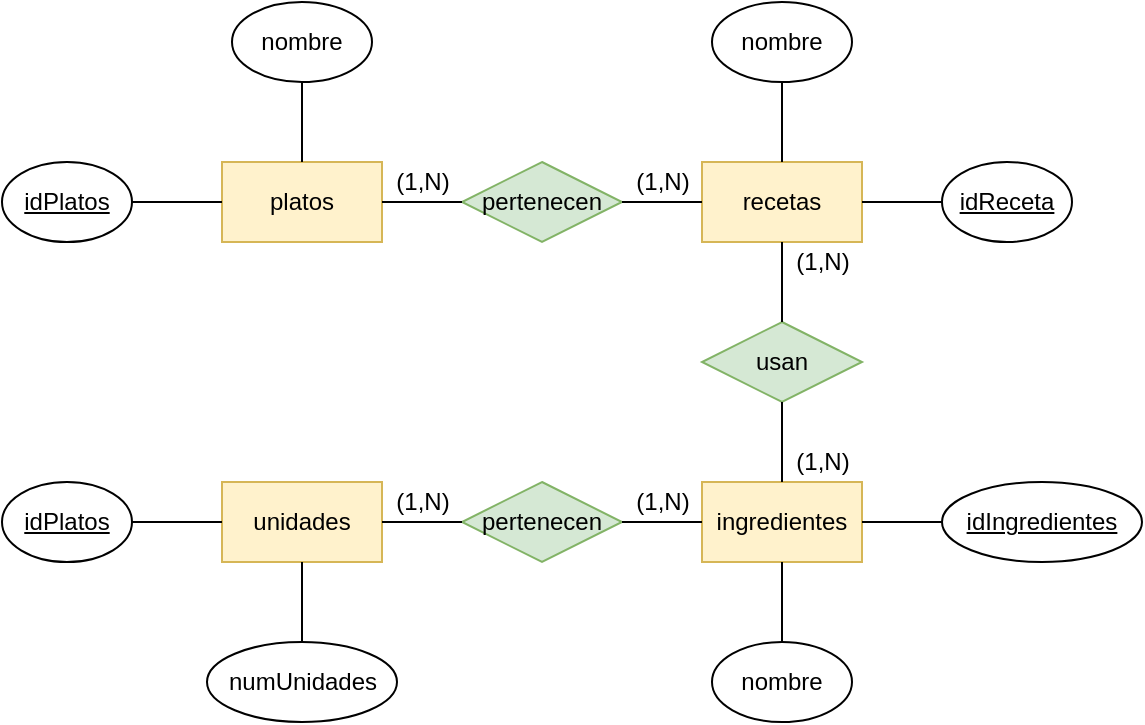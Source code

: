 <mxfile version="16.5.2" type="device"><diagram id="ZvzCrk6dCM9plP5380Zn" name="Page-1"><mxGraphModel dx="1422" dy="762" grid="1" gridSize="10" guides="1" tooltips="1" connect="1" arrows="1" fold="1" page="1" pageScale="1" pageWidth="827" pageHeight="1169" math="0" shadow="0"><root><mxCell id="0"/><mxCell id="1" parent="0"/><mxCell id="YdsP0w4ctUxnCrdiXljg-1" value="platos" style="rounded=0;whiteSpace=wrap;html=1;fillColor=#fff2cc;strokeColor=#d6b656;" vertex="1" parent="1"><mxGeometry x="239" y="130" width="80" height="40" as="geometry"/></mxCell><mxCell id="YdsP0w4ctUxnCrdiXljg-2" value="recetas" style="rounded=0;whiteSpace=wrap;html=1;fillColor=#fff2cc;strokeColor=#d6b656;" vertex="1" parent="1"><mxGeometry x="479" y="130" width="80" height="40" as="geometry"/></mxCell><mxCell id="YdsP0w4ctUxnCrdiXljg-3" value="unidades" style="rounded=0;whiteSpace=wrap;html=1;fillColor=#fff2cc;strokeColor=#d6b656;" vertex="1" parent="1"><mxGeometry x="239" y="290" width="80" height="40" as="geometry"/></mxCell><mxCell id="YdsP0w4ctUxnCrdiXljg-4" value="ingredientes" style="rounded=0;whiteSpace=wrap;html=1;fillColor=#fff2cc;strokeColor=#d6b656;" vertex="1" parent="1"><mxGeometry x="479" y="290" width="80" height="40" as="geometry"/></mxCell><mxCell id="YdsP0w4ctUxnCrdiXljg-5" value="pertenecen" style="rhombus;whiteSpace=wrap;html=1;fillColor=#d5e8d4;strokeColor=#82b366;" vertex="1" parent="1"><mxGeometry x="359" y="130" width="80" height="40" as="geometry"/></mxCell><mxCell id="YdsP0w4ctUxnCrdiXljg-6" value="usan" style="rhombus;whiteSpace=wrap;html=1;fillColor=#d5e8d4;strokeColor=#82b366;" vertex="1" parent="1"><mxGeometry x="479" y="210" width="80" height="40" as="geometry"/></mxCell><mxCell id="YdsP0w4ctUxnCrdiXljg-7" value="pertenecen" style="rhombus;whiteSpace=wrap;html=1;fillColor=#d5e8d4;strokeColor=#82b366;" vertex="1" parent="1"><mxGeometry x="359" y="290" width="80" height="40" as="geometry"/></mxCell><mxCell id="YdsP0w4ctUxnCrdiXljg-9" value="" style="endArrow=none;html=1;rounded=0;entryX=0;entryY=0.5;entryDx=0;entryDy=0;exitX=1;exitY=0.5;exitDx=0;exitDy=0;" edge="1" parent="1" source="YdsP0w4ctUxnCrdiXljg-5" target="YdsP0w4ctUxnCrdiXljg-2"><mxGeometry width="50" height="50" relative="1" as="geometry"><mxPoint x="159" y="260" as="sourcePoint"/><mxPoint x="209" y="210" as="targetPoint"/></mxGeometry></mxCell><mxCell id="YdsP0w4ctUxnCrdiXljg-10" value="" style="endArrow=none;html=1;rounded=0;entryX=0;entryY=0.5;entryDx=0;entryDy=0;exitX=1;exitY=0.5;exitDx=0;exitDy=0;" edge="1" parent="1" source="YdsP0w4ctUxnCrdiXljg-1" target="YdsP0w4ctUxnCrdiXljg-5"><mxGeometry width="50" height="50" relative="1" as="geometry"><mxPoint x="449" y="160" as="sourcePoint"/><mxPoint x="489" y="160" as="targetPoint"/></mxGeometry></mxCell><mxCell id="YdsP0w4ctUxnCrdiXljg-11" value="" style="endArrow=none;html=1;rounded=0;entryX=0.5;entryY=1;entryDx=0;entryDy=0;exitX=0.5;exitY=0;exitDx=0;exitDy=0;" edge="1" parent="1" source="YdsP0w4ctUxnCrdiXljg-4" target="YdsP0w4ctUxnCrdiXljg-6"><mxGeometry width="50" height="50" relative="1" as="geometry"><mxPoint x="459" y="170" as="sourcePoint"/><mxPoint x="499" y="170" as="targetPoint"/></mxGeometry></mxCell><mxCell id="YdsP0w4ctUxnCrdiXljg-12" value="" style="endArrow=none;html=1;rounded=0;entryX=0.5;entryY=1;entryDx=0;entryDy=0;exitX=0.5;exitY=0;exitDx=0;exitDy=0;" edge="1" parent="1" source="YdsP0w4ctUxnCrdiXljg-6" target="YdsP0w4ctUxnCrdiXljg-2"><mxGeometry width="50" height="50" relative="1" as="geometry"><mxPoint x="469" y="180" as="sourcePoint"/><mxPoint x="509" y="180" as="targetPoint"/></mxGeometry></mxCell><mxCell id="YdsP0w4ctUxnCrdiXljg-13" value="" style="endArrow=none;html=1;rounded=0;entryX=0;entryY=0.5;entryDx=0;entryDy=0;exitX=1;exitY=0.5;exitDx=0;exitDy=0;" edge="1" parent="1" source="YdsP0w4ctUxnCrdiXljg-3" target="YdsP0w4ctUxnCrdiXljg-7"><mxGeometry width="50" height="50" relative="1" as="geometry"><mxPoint x="479" y="190" as="sourcePoint"/><mxPoint x="519" y="190" as="targetPoint"/></mxGeometry></mxCell><mxCell id="YdsP0w4ctUxnCrdiXljg-14" value="" style="endArrow=none;html=1;rounded=0;entryX=0;entryY=0.5;entryDx=0;entryDy=0;exitX=1;exitY=0.5;exitDx=0;exitDy=0;" edge="1" parent="1" source="YdsP0w4ctUxnCrdiXljg-7" target="YdsP0w4ctUxnCrdiXljg-4"><mxGeometry width="50" height="50" relative="1" as="geometry"><mxPoint x="489" y="200" as="sourcePoint"/><mxPoint x="529" y="200" as="targetPoint"/></mxGeometry></mxCell><mxCell id="YdsP0w4ctUxnCrdiXljg-15" value="nombre" style="ellipse;whiteSpace=wrap;html=1;" vertex="1" parent="1"><mxGeometry x="244" y="50" width="70" height="40" as="geometry"/></mxCell><mxCell id="YdsP0w4ctUxnCrdiXljg-16" value="&lt;u&gt;idPlatos&lt;/u&gt;" style="ellipse;whiteSpace=wrap;html=1;" vertex="1" parent="1"><mxGeometry x="129" y="130" width="65" height="40" as="geometry"/></mxCell><mxCell id="YdsP0w4ctUxnCrdiXljg-17" value="nombre" style="ellipse;whiteSpace=wrap;html=1;" vertex="1" parent="1"><mxGeometry x="484" y="50" width="70" height="40" as="geometry"/></mxCell><mxCell id="YdsP0w4ctUxnCrdiXljg-18" value="&lt;u&gt;idReceta&lt;/u&gt;" style="ellipse;whiteSpace=wrap;html=1;" vertex="1" parent="1"><mxGeometry x="599" y="130" width="65" height="40" as="geometry"/></mxCell><mxCell id="YdsP0w4ctUxnCrdiXljg-19" value="&lt;u&gt;idPlatos&lt;/u&gt;" style="ellipse;whiteSpace=wrap;html=1;" vertex="1" parent="1"><mxGeometry x="129" y="290" width="65" height="40" as="geometry"/></mxCell><mxCell id="YdsP0w4ctUxnCrdiXljg-20" value="numUnidades" style="ellipse;whiteSpace=wrap;html=1;" vertex="1" parent="1"><mxGeometry x="231.5" y="370" width="95" height="40" as="geometry"/></mxCell><mxCell id="YdsP0w4ctUxnCrdiXljg-21" value="&lt;u&gt;idIngredientes&lt;/u&gt;" style="ellipse;whiteSpace=wrap;html=1;" vertex="1" parent="1"><mxGeometry x="599" y="290" width="100" height="40" as="geometry"/></mxCell><mxCell id="YdsP0w4ctUxnCrdiXljg-22" value="nombre" style="ellipse;whiteSpace=wrap;html=1;" vertex="1" parent="1"><mxGeometry x="484" y="370" width="70" height="40" as="geometry"/></mxCell><mxCell id="YdsP0w4ctUxnCrdiXljg-23" value="" style="endArrow=none;html=1;rounded=0;entryX=0.5;entryY=1;entryDx=0;entryDy=0;exitX=0.5;exitY=0;exitDx=0;exitDy=0;" edge="1" parent="1" source="YdsP0w4ctUxnCrdiXljg-2" target="YdsP0w4ctUxnCrdiXljg-17"><mxGeometry width="50" height="50" relative="1" as="geometry"><mxPoint x="329" y="160" as="sourcePoint"/><mxPoint x="369" y="160" as="targetPoint"/></mxGeometry></mxCell><mxCell id="YdsP0w4ctUxnCrdiXljg-24" value="" style="endArrow=none;html=1;rounded=0;entryX=0;entryY=0.5;entryDx=0;entryDy=0;exitX=1;exitY=0.5;exitDx=0;exitDy=0;" edge="1" parent="1" source="YdsP0w4ctUxnCrdiXljg-2" target="YdsP0w4ctUxnCrdiXljg-18"><mxGeometry width="50" height="50" relative="1" as="geometry"><mxPoint x="339" y="170" as="sourcePoint"/><mxPoint x="379" y="170" as="targetPoint"/></mxGeometry></mxCell><mxCell id="YdsP0w4ctUxnCrdiXljg-25" value="" style="endArrow=none;html=1;rounded=0;entryX=0;entryY=0.5;entryDx=0;entryDy=0;exitX=1;exitY=0.5;exitDx=0;exitDy=0;" edge="1" parent="1" source="YdsP0w4ctUxnCrdiXljg-4" target="YdsP0w4ctUxnCrdiXljg-21"><mxGeometry width="50" height="50" relative="1" as="geometry"><mxPoint x="349" y="180" as="sourcePoint"/><mxPoint x="389" y="180" as="targetPoint"/></mxGeometry></mxCell><mxCell id="YdsP0w4ctUxnCrdiXljg-26" value="" style="endArrow=none;html=1;rounded=0;entryX=0.5;entryY=0;entryDx=0;entryDy=0;exitX=0.5;exitY=1;exitDx=0;exitDy=0;" edge="1" parent="1" source="YdsP0w4ctUxnCrdiXljg-4" target="YdsP0w4ctUxnCrdiXljg-22"><mxGeometry width="50" height="50" relative="1" as="geometry"><mxPoint x="359" y="190" as="sourcePoint"/><mxPoint x="399" y="190" as="targetPoint"/></mxGeometry></mxCell><mxCell id="YdsP0w4ctUxnCrdiXljg-27" value="" style="endArrow=none;html=1;rounded=0;entryX=0.5;entryY=0;entryDx=0;entryDy=0;exitX=0.5;exitY=1;exitDx=0;exitDy=0;" edge="1" parent="1" source="YdsP0w4ctUxnCrdiXljg-3" target="YdsP0w4ctUxnCrdiXljg-20"><mxGeometry width="50" height="50" relative="1" as="geometry"><mxPoint x="369" y="200" as="sourcePoint"/><mxPoint x="409" y="200" as="targetPoint"/></mxGeometry></mxCell><mxCell id="YdsP0w4ctUxnCrdiXljg-28" value="" style="endArrow=none;html=1;rounded=0;entryX=0;entryY=0.5;entryDx=0;entryDy=0;exitX=1;exitY=0.5;exitDx=0;exitDy=0;" edge="1" parent="1" source="YdsP0w4ctUxnCrdiXljg-19" target="YdsP0w4ctUxnCrdiXljg-3"><mxGeometry width="50" height="50" relative="1" as="geometry"><mxPoint x="379" y="210" as="sourcePoint"/><mxPoint x="419" y="210" as="targetPoint"/></mxGeometry></mxCell><mxCell id="YdsP0w4ctUxnCrdiXljg-29" value="" style="endArrow=none;html=1;rounded=0;entryX=0;entryY=0.5;entryDx=0;entryDy=0;exitX=1;exitY=0.5;exitDx=0;exitDy=0;" edge="1" parent="1" source="YdsP0w4ctUxnCrdiXljg-16" target="YdsP0w4ctUxnCrdiXljg-1"><mxGeometry width="50" height="50" relative="1" as="geometry"><mxPoint x="389" y="220" as="sourcePoint"/><mxPoint x="429" y="220" as="targetPoint"/></mxGeometry></mxCell><mxCell id="YdsP0w4ctUxnCrdiXljg-30" value="" style="endArrow=none;html=1;rounded=0;entryX=0.5;entryY=0;entryDx=0;entryDy=0;exitX=0.5;exitY=1;exitDx=0;exitDy=0;" edge="1" parent="1" source="YdsP0w4ctUxnCrdiXljg-15" target="YdsP0w4ctUxnCrdiXljg-1"><mxGeometry width="50" height="50" relative="1" as="geometry"><mxPoint x="399" y="230" as="sourcePoint"/><mxPoint x="439" y="230" as="targetPoint"/></mxGeometry></mxCell><mxCell id="YdsP0w4ctUxnCrdiXljg-31" value="(1,N)" style="text;html=1;align=center;verticalAlign=middle;resizable=0;points=[];autosize=1;strokeColor=none;fillColor=none;" vertex="1" parent="1"><mxGeometry x="319" y="130" width="40" height="20" as="geometry"/></mxCell><mxCell id="YdsP0w4ctUxnCrdiXljg-32" value="(1,N)" style="text;html=1;align=center;verticalAlign=middle;resizable=0;points=[];autosize=1;strokeColor=none;fillColor=none;" vertex="1" parent="1"><mxGeometry x="439" y="130" width="40" height="20" as="geometry"/></mxCell><mxCell id="YdsP0w4ctUxnCrdiXljg-33" value="(1,N)" style="text;html=1;align=center;verticalAlign=middle;resizable=0;points=[];autosize=1;strokeColor=none;fillColor=none;" vertex="1" parent="1"><mxGeometry x="519" y="270" width="40" height="20" as="geometry"/></mxCell><mxCell id="YdsP0w4ctUxnCrdiXljg-34" value="(1,N)" style="text;html=1;align=center;verticalAlign=middle;resizable=0;points=[];autosize=1;strokeColor=none;fillColor=none;" vertex="1" parent="1"><mxGeometry x="439" y="290" width="40" height="20" as="geometry"/></mxCell><mxCell id="YdsP0w4ctUxnCrdiXljg-35" value="(1,N)" style="text;html=1;align=center;verticalAlign=middle;resizable=0;points=[];autosize=1;strokeColor=none;fillColor=none;" vertex="1" parent="1"><mxGeometry x="319" y="290" width="40" height="20" as="geometry"/></mxCell><mxCell id="YdsP0w4ctUxnCrdiXljg-36" value="(1,N)" style="text;html=1;align=center;verticalAlign=middle;resizable=0;points=[];autosize=1;strokeColor=none;fillColor=none;" vertex="1" parent="1"><mxGeometry x="519" y="170" width="40" height="20" as="geometry"/></mxCell></root></mxGraphModel></diagram></mxfile>
